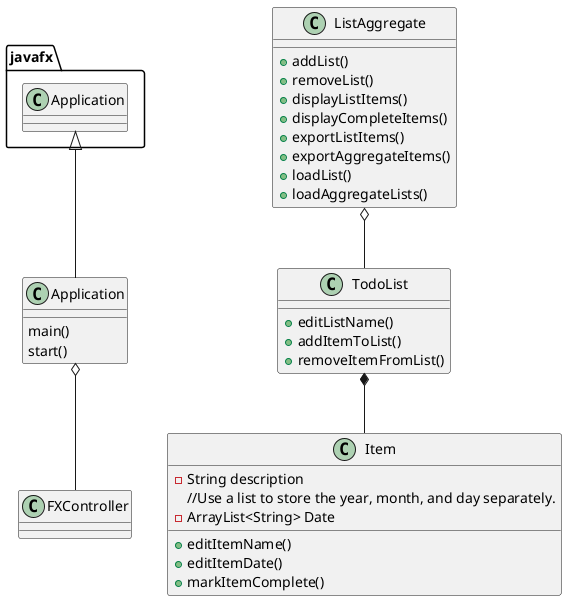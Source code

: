 @startuml
'https://plantuml.com/class-diagram

class Application{
    main()
    start()
}

class FXController{

}

class ListAggregate{
    +addList()
    +removeList()
    +displayListItems()
    +displayCompleteItems()
    +exportListItems()
    +exportAggregateItems()
    +loadList()
    +loadAggregateLists()
}

class TodoList{
    +editListName()
    +addItemToList()
    +removeItemFromList()

}

class Item{
    -String description
    //Use a list to store the year, month, and day separately.
    -ArrayList<String> Date

    +editItemName()
    +editItemDate()
    +markItemComplete()
}




javafx.Application <|-- Application
Application o-- FXController
TodoList *-- Item
ListAggregate o-- TodoList
@enduml